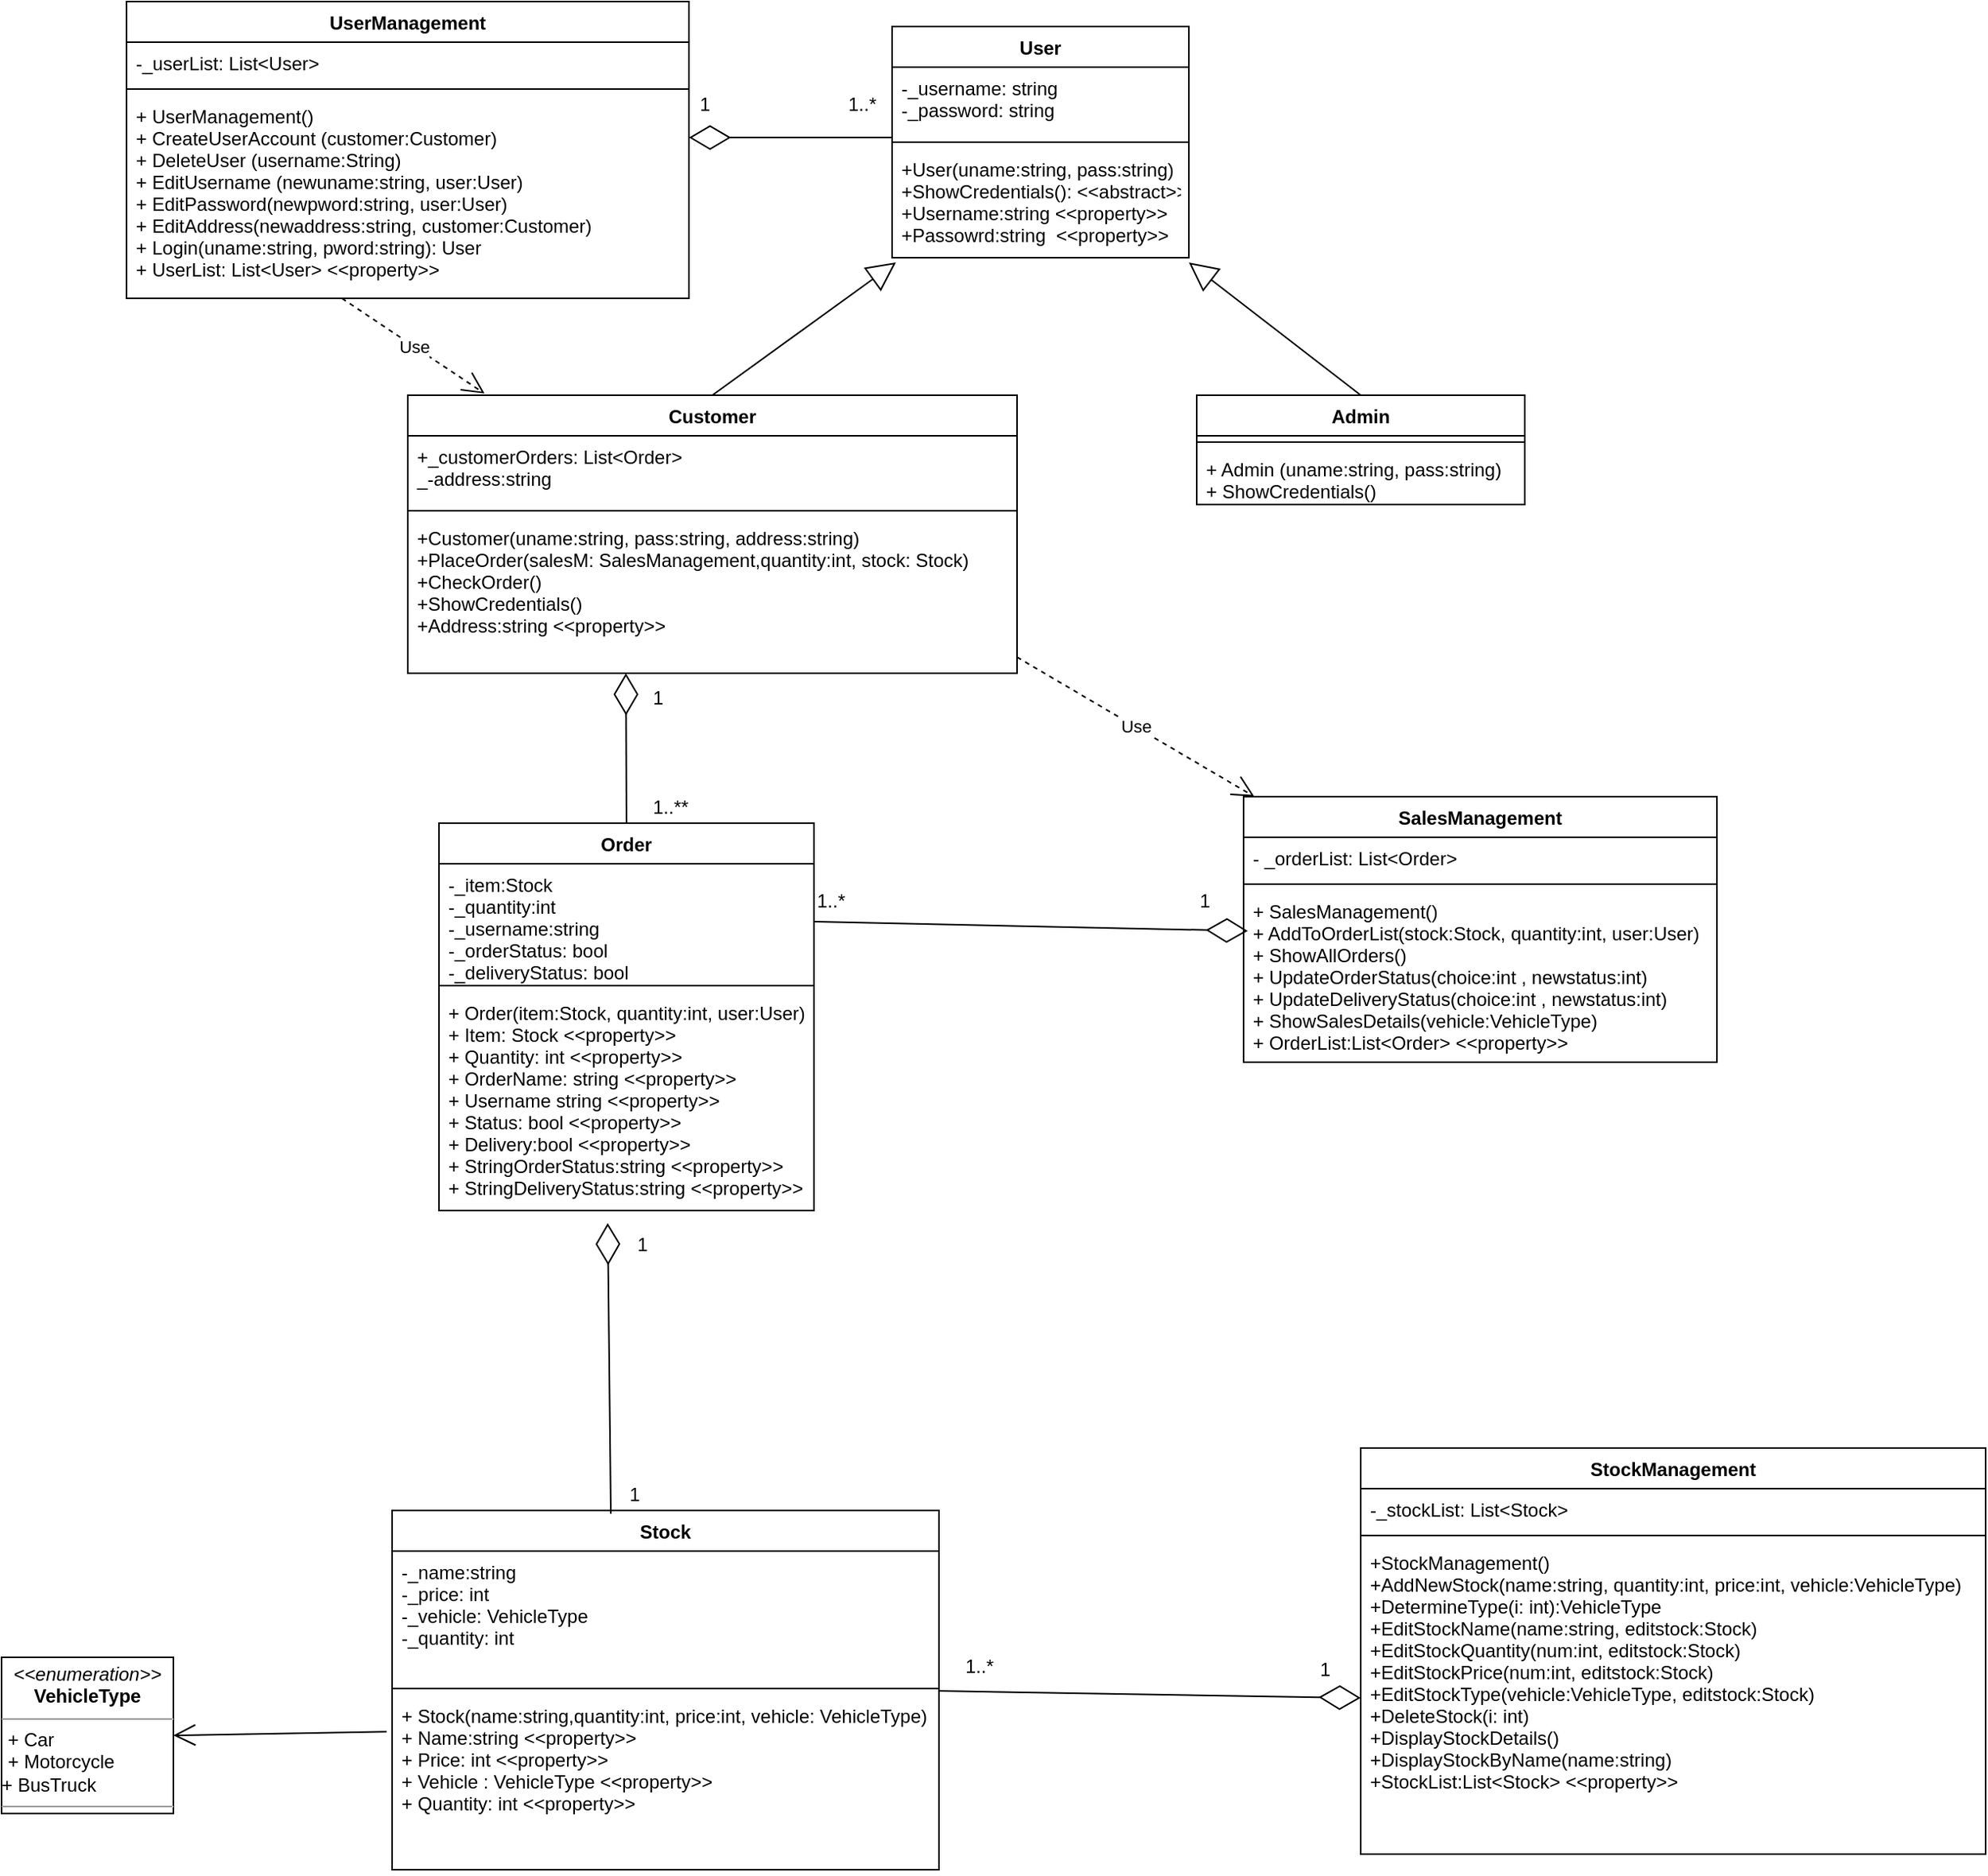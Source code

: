 <mxfile version="12.2.0" type="github" pages="1">
  <diagram id="43vNWwg8jOlzyk5GfrOZ" name="Page-1">
    <mxGraphModel dx="2560" dy="1187" grid="1" gridSize="10" guides="1" tooltips="1" connect="1" arrows="1" fold="1" page="1" pageScale="1" pageWidth="1100" pageHeight="850" math="0" shadow="0">
      <root>
        <mxCell id="0"/>
        <mxCell id="1" parent="0"/>
        <mxCell id="r0ZETI2wqyOW0yTTkkn_-1" value="UserManagement" style="swimlane;fontStyle=1;align=center;verticalAlign=top;childLayout=stackLayout;horizontal=1;startSize=26;horizontalStack=0;resizeParent=1;resizeParentMax=0;resizeLast=0;collapsible=1;marginBottom=0;" parent="1" vertex="1">
          <mxGeometry x="260" y="114" width="360" height="190" as="geometry"/>
        </mxCell>
        <mxCell id="r0ZETI2wqyOW0yTTkkn_-2" value="-_userList: List&lt;User&gt;" style="text;strokeColor=none;fillColor=none;align=left;verticalAlign=top;spacingLeft=4;spacingRight=4;overflow=hidden;rotatable=0;points=[[0,0.5],[1,0.5]];portConstraint=eastwest;" parent="r0ZETI2wqyOW0yTTkkn_-1" vertex="1">
          <mxGeometry y="26" width="360" height="26" as="geometry"/>
        </mxCell>
        <mxCell id="r0ZETI2wqyOW0yTTkkn_-3" value="" style="line;strokeWidth=1;fillColor=none;align=left;verticalAlign=middle;spacingTop=-1;spacingLeft=3;spacingRight=3;rotatable=0;labelPosition=right;points=[];portConstraint=eastwest;" parent="r0ZETI2wqyOW0yTTkkn_-1" vertex="1">
          <mxGeometry y="52" width="360" height="8" as="geometry"/>
        </mxCell>
        <mxCell id="r0ZETI2wqyOW0yTTkkn_-4" value="+ UserManagement()&#xa;+ CreateUserAccount (customer:Customer)&#xa;+ DeleteUser (username:String)&#xa;+ EditUsername (newuname:string, user:User)&#xa;+ EditPassword(newpword:string, user:User)&#xa;+ EditAddress(newaddress:string, customer:Customer)&#xa;+ Login(uname:string, pword:string): User&#xa;+ UserList: List&lt;User&gt; &lt;&lt;property&gt;&gt;&#xa;&#xa;&#xa;" style="text;strokeColor=none;fillColor=none;align=left;verticalAlign=top;spacingLeft=4;spacingRight=4;overflow=hidden;rotatable=0;points=[[0,0.5],[1,0.5]];portConstraint=eastwest;" parent="r0ZETI2wqyOW0yTTkkn_-1" vertex="1">
          <mxGeometry y="60" width="360" height="130" as="geometry"/>
        </mxCell>
        <mxCell id="r0ZETI2wqyOW0yTTkkn_-5" value="User" style="swimlane;fontStyle=1;align=center;verticalAlign=top;childLayout=stackLayout;horizontal=1;startSize=26;horizontalStack=0;resizeParent=1;resizeParentMax=0;resizeLast=0;collapsible=1;marginBottom=0;" parent="1" vertex="1">
          <mxGeometry x="750" y="130" width="190" height="148" as="geometry"/>
        </mxCell>
        <mxCell id="r0ZETI2wqyOW0yTTkkn_-6" value="-_username: string&#xa;-_password: string&#xa;" style="text;strokeColor=none;fillColor=none;align=left;verticalAlign=top;spacingLeft=4;spacingRight=4;overflow=hidden;rotatable=0;points=[[0,0.5],[1,0.5]];portConstraint=eastwest;" parent="r0ZETI2wqyOW0yTTkkn_-5" vertex="1">
          <mxGeometry y="26" width="190" height="44" as="geometry"/>
        </mxCell>
        <mxCell id="r0ZETI2wqyOW0yTTkkn_-7" value="" style="line;strokeWidth=1;fillColor=none;align=left;verticalAlign=middle;spacingTop=-1;spacingLeft=3;spacingRight=3;rotatable=0;labelPosition=right;points=[];portConstraint=eastwest;" parent="r0ZETI2wqyOW0yTTkkn_-5" vertex="1">
          <mxGeometry y="70" width="190" height="8" as="geometry"/>
        </mxCell>
        <mxCell id="r0ZETI2wqyOW0yTTkkn_-8" value="+User(uname:string, pass:string)&#xa;+ShowCredentials(): &lt;&lt;abstract&gt;&gt; &#xa;+Username:string &lt;&lt;property&gt;&gt;&#xa;+Passowrd:string  &lt;&lt;property&gt;&gt;&#xa;&#xa;" style="text;strokeColor=none;fillColor=none;align=left;verticalAlign=top;spacingLeft=4;spacingRight=4;overflow=hidden;rotatable=0;points=[[0,0.5],[1,0.5]];portConstraint=eastwest;" parent="r0ZETI2wqyOW0yTTkkn_-5" vertex="1">
          <mxGeometry y="78" width="190" height="70" as="geometry"/>
        </mxCell>
        <mxCell id="r0ZETI2wqyOW0yTTkkn_-9" value="Customer" style="swimlane;fontStyle=1;align=center;verticalAlign=top;childLayout=stackLayout;horizontal=1;startSize=26;horizontalStack=0;resizeParent=1;resizeParentMax=0;resizeLast=0;collapsible=1;marginBottom=0;" parent="1" vertex="1">
          <mxGeometry x="440" y="366" width="390" height="178" as="geometry"/>
        </mxCell>
        <mxCell id="r0ZETI2wqyOW0yTTkkn_-10" value="+_customerOrders: List&lt;Order&gt;&#xa;_-address:string&#xa;" style="text;strokeColor=none;fillColor=none;align=left;verticalAlign=top;spacingLeft=4;spacingRight=4;overflow=hidden;rotatable=0;points=[[0,0.5],[1,0.5]];portConstraint=eastwest;" parent="r0ZETI2wqyOW0yTTkkn_-9" vertex="1">
          <mxGeometry y="26" width="390" height="44" as="geometry"/>
        </mxCell>
        <mxCell id="r0ZETI2wqyOW0yTTkkn_-11" value="" style="line;strokeWidth=1;fillColor=none;align=left;verticalAlign=middle;spacingTop=-1;spacingLeft=3;spacingRight=3;rotatable=0;labelPosition=right;points=[];portConstraint=eastwest;" parent="r0ZETI2wqyOW0yTTkkn_-9" vertex="1">
          <mxGeometry y="70" width="390" height="8" as="geometry"/>
        </mxCell>
        <mxCell id="r0ZETI2wqyOW0yTTkkn_-12" value="+Customer(uname:string, pass:string, address:string)&#xa;+PlaceOrder(salesM: SalesManagement,quantity:int, stock: Stock)&#xa;+CheckOrder()&#xa;+ShowCredentials() &#xa;+Address:string &lt;&lt;property&gt;&gt;&#xa;&#xa;&#xa;" style="text;strokeColor=none;fillColor=none;align=left;verticalAlign=top;spacingLeft=4;spacingRight=4;overflow=hidden;rotatable=0;points=[[0,0.5],[1,0.5]];portConstraint=eastwest;" parent="r0ZETI2wqyOW0yTTkkn_-9" vertex="1">
          <mxGeometry y="78" width="390" height="100" as="geometry"/>
        </mxCell>
        <mxCell id="r0ZETI2wqyOW0yTTkkn_-17" value="Admin" style="swimlane;fontStyle=1;align=center;verticalAlign=top;childLayout=stackLayout;horizontal=1;startSize=26;horizontalStack=0;resizeParent=1;resizeParentMax=0;resizeLast=0;collapsible=1;marginBottom=0;" parent="1" vertex="1">
          <mxGeometry x="945" y="366" width="210" height="70" as="geometry"/>
        </mxCell>
        <mxCell id="r0ZETI2wqyOW0yTTkkn_-19" value="" style="line;strokeWidth=1;fillColor=none;align=left;verticalAlign=middle;spacingTop=-1;spacingLeft=3;spacingRight=3;rotatable=0;labelPosition=right;points=[];portConstraint=eastwest;" parent="r0ZETI2wqyOW0yTTkkn_-17" vertex="1">
          <mxGeometry y="26" width="210" height="8" as="geometry"/>
        </mxCell>
        <mxCell id="r0ZETI2wqyOW0yTTkkn_-20" value="+ Admin (uname:string, pass:string)&#xa;+ ShowCredentials()&#xa;" style="text;strokeColor=none;fillColor=none;align=left;verticalAlign=top;spacingLeft=4;spacingRight=4;overflow=hidden;rotatable=0;points=[[0,0.5],[1,0.5]];portConstraint=eastwest;" parent="r0ZETI2wqyOW0yTTkkn_-17" vertex="1">
          <mxGeometry y="34" width="210" height="36" as="geometry"/>
        </mxCell>
        <mxCell id="r0ZETI2wqyOW0yTTkkn_-22" value="Order" style="swimlane;fontStyle=1;align=center;verticalAlign=top;childLayout=stackLayout;horizontal=1;startSize=26;horizontalStack=0;resizeParent=1;resizeParentMax=0;resizeLast=0;collapsible=1;marginBottom=0;" parent="1" vertex="1">
          <mxGeometry x="460" y="640" width="240" height="248" as="geometry"/>
        </mxCell>
        <mxCell id="r0ZETI2wqyOW0yTTkkn_-23" value="-_item:Stock&#xa;-_quantity:int&#xa;-_username:string&#xa;-_orderStatus: bool&#xa;-_deliveryStatus: bool&#xa;&#xa;&#xa;" style="text;strokeColor=none;fillColor=none;align=left;verticalAlign=top;spacingLeft=4;spacingRight=4;overflow=hidden;rotatable=0;points=[[0,0.5],[1,0.5]];portConstraint=eastwest;" parent="r0ZETI2wqyOW0yTTkkn_-22" vertex="1">
          <mxGeometry y="26" width="240" height="74" as="geometry"/>
        </mxCell>
        <mxCell id="r0ZETI2wqyOW0yTTkkn_-24" value="" style="line;strokeWidth=1;fillColor=none;align=left;verticalAlign=middle;spacingTop=-1;spacingLeft=3;spacingRight=3;rotatable=0;labelPosition=right;points=[];portConstraint=eastwest;" parent="r0ZETI2wqyOW0yTTkkn_-22" vertex="1">
          <mxGeometry y="100" width="240" height="8" as="geometry"/>
        </mxCell>
        <mxCell id="r0ZETI2wqyOW0yTTkkn_-25" value="+ Order(item:Stock, quantity:int, user:User)&#xa;+ Item: Stock &lt;&lt;property&gt;&gt;&#xa;+ Quantity: int &lt;&lt;property&gt;&gt;&#xa;+ OrderName: string &lt;&lt;property&gt;&gt;&#xa;+ Username string &lt;&lt;property&gt;&gt;&#xa;+ Status: bool &lt;&lt;property&gt;&gt;&#xa;+ Delivery:bool &lt;&lt;property&gt;&gt;&#xa;+ StringOrderStatus:string &lt;&lt;property&gt;&gt;&#xa;+ StringDeliveryStatus:string &lt;&lt;property&gt;&gt;&#xa;&#xa;" style="text;strokeColor=none;fillColor=none;align=left;verticalAlign=top;spacingLeft=4;spacingRight=4;overflow=hidden;rotatable=0;points=[[0,0.5],[1,0.5]];portConstraint=eastwest;" parent="r0ZETI2wqyOW0yTTkkn_-22" vertex="1">
          <mxGeometry y="108" width="240" height="140" as="geometry"/>
        </mxCell>
        <mxCell id="r0ZETI2wqyOW0yTTkkn_-26" value="SalesManagement" style="swimlane;fontStyle=1;align=center;verticalAlign=top;childLayout=stackLayout;horizontal=1;startSize=26;horizontalStack=0;resizeParent=1;resizeParentMax=0;resizeLast=0;collapsible=1;marginBottom=0;" parent="1" vertex="1">
          <mxGeometry x="975" y="623" width="303" height="170" as="geometry">
            <mxRectangle x="1440" y="774" width="130" height="26" as="alternateBounds"/>
          </mxGeometry>
        </mxCell>
        <mxCell id="r0ZETI2wqyOW0yTTkkn_-27" value="- _orderList: List&lt;Order&gt;" style="text;strokeColor=none;fillColor=none;align=left;verticalAlign=top;spacingLeft=4;spacingRight=4;overflow=hidden;rotatable=0;points=[[0,0.5],[1,0.5]];portConstraint=eastwest;" parent="r0ZETI2wqyOW0yTTkkn_-26" vertex="1">
          <mxGeometry y="26" width="303" height="26" as="geometry"/>
        </mxCell>
        <mxCell id="r0ZETI2wqyOW0yTTkkn_-28" value="" style="line;strokeWidth=1;fillColor=none;align=left;verticalAlign=middle;spacingTop=-1;spacingLeft=3;spacingRight=3;rotatable=0;labelPosition=right;points=[];portConstraint=eastwest;" parent="r0ZETI2wqyOW0yTTkkn_-26" vertex="1">
          <mxGeometry y="52" width="303" height="8" as="geometry"/>
        </mxCell>
        <mxCell id="r0ZETI2wqyOW0yTTkkn_-29" value="+ SalesManagement()&#xa;+ AddToOrderList(stock:Stock, quantity:int, user:User)&#xa;+ ShowAllOrders()&#xa;+ UpdateOrderStatus(choice:int , newstatus:int)&#xa;+ UpdateDeliveryStatus(choice:int , newstatus:int)&#xa;+ ShowSalesDetails(vehicle:VehicleType)&#xa;+ OrderList:List&lt;Order&gt; &lt;&lt;property&gt;&gt;&#xa;&#xa;&#xa;&#xa;" style="text;strokeColor=none;fillColor=none;align=left;verticalAlign=top;spacingLeft=4;spacingRight=4;overflow=hidden;rotatable=0;points=[[0,0.5],[1,0.5]];portConstraint=eastwest;" parent="r0ZETI2wqyOW0yTTkkn_-26" vertex="1">
          <mxGeometry y="60" width="303" height="110" as="geometry"/>
        </mxCell>
        <mxCell id="r0ZETI2wqyOW0yTTkkn_-30" value="Stock" style="swimlane;fontStyle=1;align=center;verticalAlign=top;childLayout=stackLayout;horizontal=1;startSize=26;horizontalStack=0;resizeParent=1;resizeParentMax=0;resizeLast=0;collapsible=1;marginBottom=0;" parent="1" vertex="1">
          <mxGeometry x="430" y="1080" width="350" height="230" as="geometry"/>
        </mxCell>
        <mxCell id="r0ZETI2wqyOW0yTTkkn_-31" value="-_name:string&#xa;-_price: int&#xa;-_vehicle: VehicleType&#xa;-_quantity: int&#xa;" style="text;strokeColor=none;fillColor=none;align=left;verticalAlign=top;spacingLeft=4;spacingRight=4;overflow=hidden;rotatable=0;points=[[0,0.5],[1,0.5]];portConstraint=eastwest;" parent="r0ZETI2wqyOW0yTTkkn_-30" vertex="1">
          <mxGeometry y="26" width="350" height="84" as="geometry"/>
        </mxCell>
        <mxCell id="r0ZETI2wqyOW0yTTkkn_-32" value="" style="line;strokeWidth=1;fillColor=none;align=left;verticalAlign=middle;spacingTop=-1;spacingLeft=3;spacingRight=3;rotatable=0;labelPosition=right;points=[];portConstraint=eastwest;" parent="r0ZETI2wqyOW0yTTkkn_-30" vertex="1">
          <mxGeometry y="110" width="350" height="8" as="geometry"/>
        </mxCell>
        <mxCell id="r0ZETI2wqyOW0yTTkkn_-33" value="+ Stock(name:string,quantity:int, price:int, vehicle: VehicleType)&#xa;+ Name:string &lt;&lt;property&gt;&gt;&#xa;+ Price: int &lt;&lt;property&gt;&gt;&#xa;+ Vehicle : VehicleType &lt;&lt;property&gt;&gt;&#xa;+ Quantity: int &lt;&lt;property&gt;&gt;&#xa;" style="text;strokeColor=none;fillColor=none;align=left;verticalAlign=top;spacingLeft=4;spacingRight=4;overflow=hidden;rotatable=0;points=[[0,0.5],[1,0.5]];portConstraint=eastwest;" parent="r0ZETI2wqyOW0yTTkkn_-30" vertex="1">
          <mxGeometry y="118" width="350" height="112" as="geometry"/>
        </mxCell>
        <mxCell id="r0ZETI2wqyOW0yTTkkn_-34" value="StockManagement" style="swimlane;fontStyle=1;align=center;verticalAlign=top;childLayout=stackLayout;horizontal=1;startSize=26;horizontalStack=0;resizeParent=1;resizeParentMax=0;resizeLast=0;collapsible=1;marginBottom=0;" parent="1" vertex="1">
          <mxGeometry x="1050" y="1040" width="400" height="260" as="geometry"/>
        </mxCell>
        <mxCell id="r0ZETI2wqyOW0yTTkkn_-35" value="-_stockList: List&lt;Stock&gt;" style="text;strokeColor=none;fillColor=none;align=left;verticalAlign=top;spacingLeft=4;spacingRight=4;overflow=hidden;rotatable=0;points=[[0,0.5],[1,0.5]];portConstraint=eastwest;" parent="r0ZETI2wqyOW0yTTkkn_-34" vertex="1">
          <mxGeometry y="26" width="400" height="26" as="geometry"/>
        </mxCell>
        <mxCell id="r0ZETI2wqyOW0yTTkkn_-36" value="" style="line;strokeWidth=1;fillColor=none;align=left;verticalAlign=middle;spacingTop=-1;spacingLeft=3;spacingRight=3;rotatable=0;labelPosition=right;points=[];portConstraint=eastwest;" parent="r0ZETI2wqyOW0yTTkkn_-34" vertex="1">
          <mxGeometry y="52" width="400" height="8" as="geometry"/>
        </mxCell>
        <mxCell id="r0ZETI2wqyOW0yTTkkn_-37" value="+StockManagement()&#xa;+AddNewStock(name:string, quantity:int, price:int, vehicle:VehicleType)&#xa;+DetermineType(i: int):VehicleType&#xa;+EditStockName(name:string, editstock:Stock)&#xa;+EditStockQuantity(num:int, editstock:Stock)&#xa;+EditStockPrice(num:int, editstock:Stock)&#xa;+EditStockType(vehicle:VehicleType, editstock:Stock)&#xa;+DeleteStock(i: int)&#xa;+DisplayStockDetails()&#xa;+DisplayStockByName(name:string)&#xa;+StockList:List&lt;Stock&gt; &lt;&lt;property&gt;&gt;&#xa;&#xa;&#xa;&#xa;" style="text;strokeColor=none;fillColor=none;align=left;verticalAlign=top;spacingLeft=4;spacingRight=4;overflow=hidden;rotatable=0;points=[[0,0.5],[1,0.5]];portConstraint=eastwest;" parent="r0ZETI2wqyOW0yTTkkn_-34" vertex="1">
          <mxGeometry y="60" width="400" height="200" as="geometry"/>
        </mxCell>
        <mxCell id="r0ZETI2wqyOW0yTTkkn_-38" value="&lt;p style=&quot;margin: 0px ; margin-top: 4px ; text-align: center&quot;&gt;&lt;i&gt;&amp;lt;&amp;lt;enumeration&amp;gt;&amp;gt;&lt;/i&gt;&lt;br&gt;&lt;b&gt;VehicleType&lt;/b&gt;&lt;/p&gt;&lt;hr size=&quot;1&quot;&gt;&lt;p style=&quot;margin: 0px ; margin-left: 4px&quot;&gt;+ Car&lt;/p&gt;&lt;p style=&quot;margin: 0px ; margin-left: 4px&quot;&gt;+ Motorcycle&lt;/p&gt;+ BusTruck&lt;hr size=&quot;1&quot;&gt;" style="verticalAlign=top;align=left;overflow=fill;fontSize=12;fontFamily=Helvetica;html=1;" parent="1" vertex="1">
          <mxGeometry x="180" y="1174" width="110" height="100" as="geometry"/>
        </mxCell>
        <mxCell id="NFNXPomns0XOpPRr1u2R-3" value="" style="endArrow=block;endSize=16;endFill=0;html=1;entryX=0.013;entryY=1.043;entryDx=0;entryDy=0;entryPerimeter=0;exitX=0.5;exitY=0;exitDx=0;exitDy=0;" parent="1" source="r0ZETI2wqyOW0yTTkkn_-9" target="r0ZETI2wqyOW0yTTkkn_-8" edge="1">
          <mxGeometry width="160" relative="1" as="geometry">
            <mxPoint x="840" y="444" as="sourcePoint"/>
            <mxPoint x="1000" y="444" as="targetPoint"/>
          </mxGeometry>
        </mxCell>
        <mxCell id="NFNXPomns0XOpPRr1u2R-5" value="" style="endArrow=block;endSize=16;endFill=0;html=1;entryX=1;entryY=1.043;entryDx=0;entryDy=0;entryPerimeter=0;exitX=0.5;exitY=0;exitDx=0;exitDy=0;" parent="1" source="r0ZETI2wqyOW0yTTkkn_-17" target="r0ZETI2wqyOW0yTTkkn_-8" edge="1">
          <mxGeometry width="160" relative="1" as="geometry">
            <mxPoint x="1370" y="497" as="sourcePoint"/>
            <mxPoint x="1562.47" y="344.01" as="targetPoint"/>
          </mxGeometry>
        </mxCell>
        <mxCell id="dziBrICTCjueydhqJgy6-5" value="" style="endArrow=diamondThin;endFill=0;endSize=24;html=1;exitX=0.5;exitY=0;exitDx=0;exitDy=0;entryX=0.358;entryY=1;entryDx=0;entryDy=0;entryPerimeter=0;" parent="1" source="r0ZETI2wqyOW0yTTkkn_-22" target="r0ZETI2wqyOW0yTTkkn_-12" edge="1">
          <mxGeometry width="160" relative="1" as="geometry">
            <mxPoint x="800" y="740" as="sourcePoint"/>
            <mxPoint x="960" y="740" as="targetPoint"/>
          </mxGeometry>
        </mxCell>
        <mxCell id="dziBrICTCjueydhqJgy6-7" value="" style="endArrow=open;endFill=1;endSize=12;html=1;exitX=-0.01;exitY=0.211;exitDx=0;exitDy=0;exitPerimeter=0;entryX=1;entryY=0.5;entryDx=0;entryDy=0;" parent="1" source="r0ZETI2wqyOW0yTTkkn_-33" target="r0ZETI2wqyOW0yTTkkn_-38" edge="1">
          <mxGeometry width="160" relative="1" as="geometry">
            <mxPoint x="680" y="950" as="sourcePoint"/>
            <mxPoint x="840" y="950" as="targetPoint"/>
          </mxGeometry>
        </mxCell>
        <mxCell id="dziBrICTCjueydhqJgy6-10" value="" style="endArrow=diamondThin;endFill=0;endSize=24;html=1;exitX=1;exitY=0.5;exitDx=0;exitDy=0;entryX=0.009;entryY=0.236;entryDx=0;entryDy=0;entryPerimeter=0;" parent="1" source="r0ZETI2wqyOW0yTTkkn_-23" target="r0ZETI2wqyOW0yTTkkn_-29" edge="1">
          <mxGeometry width="160" relative="1" as="geometry">
            <mxPoint x="850" y="650" as="sourcePoint"/>
            <mxPoint x="1010" y="650" as="targetPoint"/>
          </mxGeometry>
        </mxCell>
        <mxCell id="dziBrICTCjueydhqJgy6-11" value="" style="endArrow=diamondThin;endFill=0;endSize=24;html=1;exitX=1;exitY=-0.022;exitDx=0;exitDy=0;exitPerimeter=0;entryX=0;entryY=0.5;entryDx=0;entryDy=0;" parent="1" source="r0ZETI2wqyOW0yTTkkn_-33" target="r0ZETI2wqyOW0yTTkkn_-37" edge="1">
          <mxGeometry width="160" relative="1" as="geometry">
            <mxPoint x="1180" y="1200" as="sourcePoint"/>
            <mxPoint x="1340" y="1200" as="targetPoint"/>
          </mxGeometry>
        </mxCell>
        <mxCell id="dziBrICTCjueydhqJgy6-15" value="" style="endArrow=diamondThin;endFill=0;endSize=24;html=1;exitX=0;exitY=0.125;exitDx=0;exitDy=0;exitPerimeter=0;entryX=1;entryY=0.208;entryDx=0;entryDy=0;entryPerimeter=0;" parent="1" source="r0ZETI2wqyOW0yTTkkn_-7" target="r0ZETI2wqyOW0yTTkkn_-4" edge="1">
          <mxGeometry width="160" relative="1" as="geometry">
            <mxPoint x="650" y="150" as="sourcePoint"/>
            <mxPoint x="810" y="150" as="targetPoint"/>
          </mxGeometry>
        </mxCell>
        <mxCell id="dziBrICTCjueydhqJgy6-16" value="Use" style="endArrow=open;endSize=12;dashed=1;html=1;exitX=0.383;exitY=1;exitDx=0;exitDy=0;exitPerimeter=0;entryX=0.126;entryY=-0.006;entryDx=0;entryDy=0;entryPerimeter=0;" parent="1" source="r0ZETI2wqyOW0yTTkkn_-4" target="r0ZETI2wqyOW0yTTkkn_-9" edge="1">
          <mxGeometry width="160" relative="1" as="geometry">
            <mxPoint x="280" y="350" as="sourcePoint"/>
            <mxPoint x="440" y="350" as="targetPoint"/>
          </mxGeometry>
        </mxCell>
        <mxCell id="hX9pOO5XAiGAnhDXTdA9-3" value="" style="endArrow=diamondThin;endFill=0;endSize=24;html=1;entryX=0.45;entryY=1.057;entryDx=0;entryDy=0;entryPerimeter=0;exitX=0.4;exitY=0.009;exitDx=0;exitDy=0;exitPerimeter=0;" parent="1" source="r0ZETI2wqyOW0yTTkkn_-30" target="r0ZETI2wqyOW0yTTkkn_-25" edge="1">
          <mxGeometry width="160" relative="1" as="geometry">
            <mxPoint x="590" y="990" as="sourcePoint"/>
            <mxPoint x="750" y="990" as="targetPoint"/>
          </mxGeometry>
        </mxCell>
        <mxCell id="hX9pOO5XAiGAnhDXTdA9-4" value="1" style="text;html=1;resizable=0;points=[];autosize=1;align=left;verticalAlign=top;spacingTop=-4;direction=south;" parent="1" vertex="1">
          <mxGeometry x="625" y="170" width="20" height="20" as="geometry"/>
        </mxCell>
        <mxCell id="hX9pOO5XAiGAnhDXTdA9-5" value="1..*" style="text;html=1;resizable=0;points=[];autosize=1;align=left;verticalAlign=top;spacingTop=-4;" parent="1" vertex="1">
          <mxGeometry x="720" y="170" width="30" height="20" as="geometry"/>
        </mxCell>
        <mxCell id="hX9pOO5XAiGAnhDXTdA9-6" value="1" style="text;html=1;resizable=0;points=[];autosize=1;align=left;verticalAlign=top;spacingTop=-4;" parent="1" vertex="1">
          <mxGeometry x="595" y="550" width="20" height="20" as="geometry"/>
        </mxCell>
        <mxCell id="hX9pOO5XAiGAnhDXTdA9-7" value="1..**" style="text;html=1;resizable=0;points=[];autosize=1;align=left;verticalAlign=top;spacingTop=-4;" parent="1" vertex="1">
          <mxGeometry x="595" y="620" width="40" height="20" as="geometry"/>
        </mxCell>
        <mxCell id="hX9pOO5XAiGAnhDXTdA9-8" value="1" style="text;html=1;resizable=0;points=[];autosize=1;align=left;verticalAlign=top;spacingTop=-4;" parent="1" vertex="1">
          <mxGeometry x="585" y="900" width="20" height="20" as="geometry"/>
        </mxCell>
        <mxCell id="hX9pOO5XAiGAnhDXTdA9-9" value="1" style="text;html=1;resizable=0;points=[];autosize=1;align=left;verticalAlign=top;spacingTop=-4;" parent="1" vertex="1">
          <mxGeometry x="580" y="1060" width="20" height="20" as="geometry"/>
        </mxCell>
        <mxCell id="hX9pOO5XAiGAnhDXTdA9-10" value="1..*" style="text;html=1;resizable=0;points=[];autosize=1;align=left;verticalAlign=top;spacingTop=-4;" parent="1" vertex="1">
          <mxGeometry x="700" y="680" width="30" height="20" as="geometry"/>
        </mxCell>
        <mxCell id="hX9pOO5XAiGAnhDXTdA9-11" value="1" style="text;html=1;resizable=0;points=[];autosize=1;align=left;verticalAlign=top;spacingTop=-4;" parent="1" vertex="1">
          <mxGeometry x="945" y="680" width="20" height="20" as="geometry"/>
        </mxCell>
        <mxCell id="hX9pOO5XAiGAnhDXTdA9-12" value="1..*" style="text;html=1;resizable=0;points=[];autosize=1;align=left;verticalAlign=top;spacingTop=-4;" parent="1" vertex="1">
          <mxGeometry x="795" y="1170" width="30" height="20" as="geometry"/>
        </mxCell>
        <mxCell id="hX9pOO5XAiGAnhDXTdA9-13" value="1" style="text;html=1;resizable=0;points=[];autosize=1;align=left;verticalAlign=top;spacingTop=-4;" parent="1" vertex="1">
          <mxGeometry x="1022" y="1172" width="20" height="20" as="geometry"/>
        </mxCell>
        <mxCell id="R2kUW-VN0UrL4hcpFqMU-1" value="Use" style="endArrow=open;endSize=12;dashed=1;html=1;exitX=1;exitY=0.897;exitDx=0;exitDy=0;exitPerimeter=0;" edge="1" parent="1" source="r0ZETI2wqyOW0yTTkkn_-12" target="r0ZETI2wqyOW0yTTkkn_-26">
          <mxGeometry width="160" relative="1" as="geometry">
            <mxPoint x="950" y="540" as="sourcePoint"/>
            <mxPoint x="1110" y="540" as="targetPoint"/>
          </mxGeometry>
        </mxCell>
      </root>
    </mxGraphModel>
  </diagram>
</mxfile>
